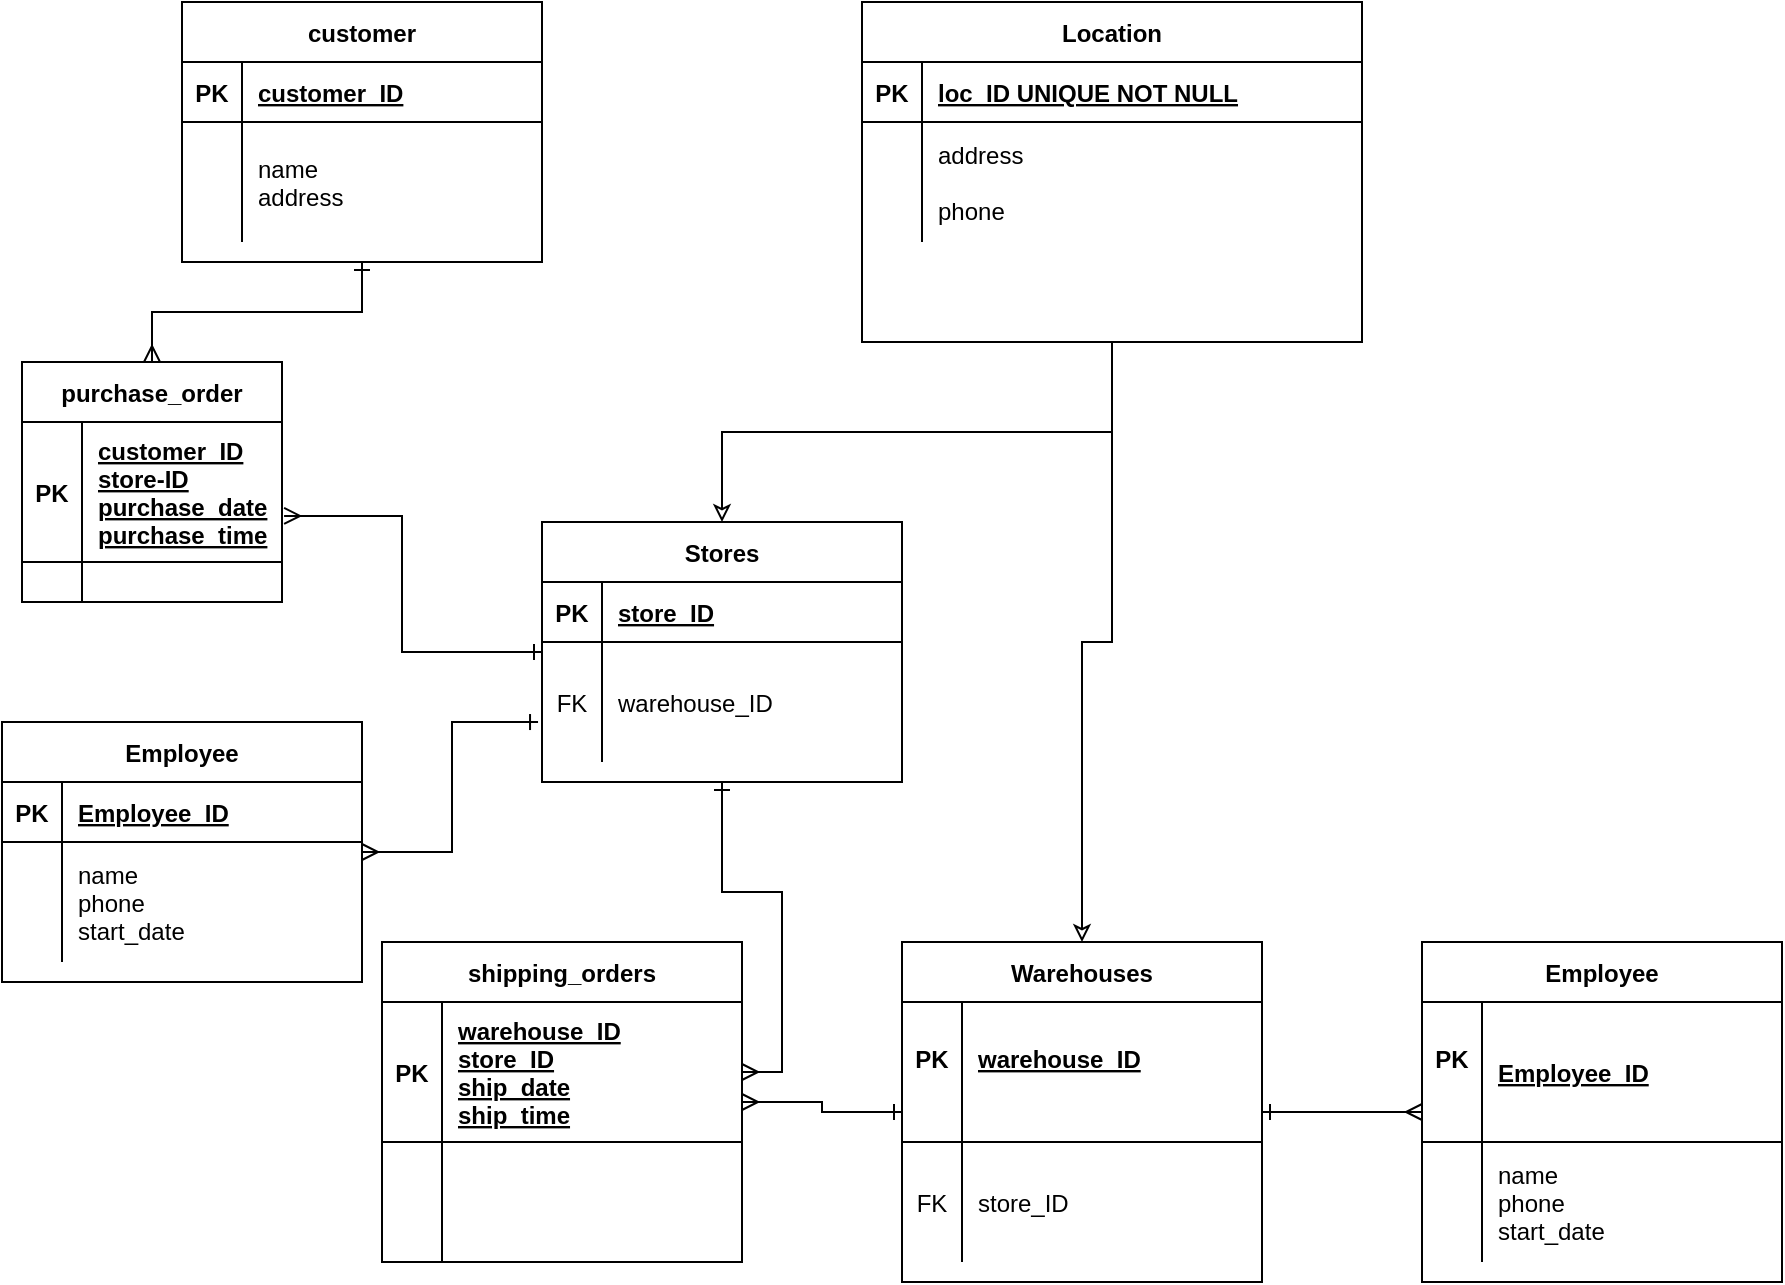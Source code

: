 <mxfile version="16.6.5" type="github">
  <diagram id="R2lEEEUBdFMjLlhIrx00" name="Page-1">
    <mxGraphModel dx="2200" dy="712" grid="1" gridSize="10" guides="1" tooltips="1" connect="1" arrows="1" fold="1" page="1" pageScale="1" pageWidth="850" pageHeight="1100" math="0" shadow="0" extFonts="Permanent Marker^https://fonts.googleapis.com/css?family=Permanent+Marker">
      <root>
        <mxCell id="0" />
        <mxCell id="1" parent="0" />
        <mxCell id="BuCj4m8nh1Ip0YPuUG0B-20" value="" style="edgeStyle=orthogonalEdgeStyle;rounded=0;orthogonalLoop=1;jettySize=auto;html=1;endArrow=classic;endFill=0;" edge="1" parent="1" source="C-vyLk0tnHw3VtMMgP7b-23" target="BuCj4m8nh1Ip0YPuUG0B-13">
          <mxGeometry relative="1" as="geometry" />
        </mxCell>
        <mxCell id="BuCj4m8nh1Ip0YPuUG0B-35" value="" style="edgeStyle=orthogonalEdgeStyle;rounded=0;orthogonalLoop=1;jettySize=auto;html=1;endArrow=classic;endFill=0;" edge="1" parent="1" source="C-vyLk0tnHw3VtMMgP7b-23" target="BuCj4m8nh1Ip0YPuUG0B-28">
          <mxGeometry relative="1" as="geometry" />
        </mxCell>
        <mxCell id="C-vyLk0tnHw3VtMMgP7b-23" value="Location" style="shape=table;startSize=30;container=1;collapsible=1;childLayout=tableLayout;fixedRows=1;rowLines=0;fontStyle=1;align=center;resizeLast=1;" parent="1" vertex="1">
          <mxGeometry x="120" y="110" width="250" height="170" as="geometry" />
        </mxCell>
        <mxCell id="C-vyLk0tnHw3VtMMgP7b-24" value="" style="shape=partialRectangle;collapsible=0;dropTarget=0;pointerEvents=0;fillColor=none;points=[[0,0.5],[1,0.5]];portConstraint=eastwest;top=0;left=0;right=0;bottom=1;" parent="C-vyLk0tnHw3VtMMgP7b-23" vertex="1">
          <mxGeometry y="30" width="250" height="30" as="geometry" />
        </mxCell>
        <mxCell id="C-vyLk0tnHw3VtMMgP7b-25" value="PK" style="shape=partialRectangle;overflow=hidden;connectable=0;fillColor=none;top=0;left=0;bottom=0;right=0;fontStyle=1;" parent="C-vyLk0tnHw3VtMMgP7b-24" vertex="1">
          <mxGeometry width="30" height="30" as="geometry">
            <mxRectangle width="30" height="30" as="alternateBounds" />
          </mxGeometry>
        </mxCell>
        <mxCell id="C-vyLk0tnHw3VtMMgP7b-26" value="loc_ID UNIQUE NOT NULL " style="shape=partialRectangle;overflow=hidden;connectable=0;fillColor=none;top=0;left=0;bottom=0;right=0;align=left;spacingLeft=6;fontStyle=5;" parent="C-vyLk0tnHw3VtMMgP7b-24" vertex="1">
          <mxGeometry x="30" width="220" height="30" as="geometry">
            <mxRectangle width="220" height="30" as="alternateBounds" />
          </mxGeometry>
        </mxCell>
        <mxCell id="C-vyLk0tnHw3VtMMgP7b-27" value="" style="shape=partialRectangle;collapsible=0;dropTarget=0;pointerEvents=0;fillColor=none;points=[[0,0.5],[1,0.5]];portConstraint=eastwest;top=0;left=0;right=0;bottom=0;" parent="C-vyLk0tnHw3VtMMgP7b-23" vertex="1">
          <mxGeometry y="60" width="250" height="60" as="geometry" />
        </mxCell>
        <mxCell id="C-vyLk0tnHw3VtMMgP7b-28" value="" style="shape=partialRectangle;overflow=hidden;connectable=0;fillColor=none;top=0;left=0;bottom=0;right=0;" parent="C-vyLk0tnHw3VtMMgP7b-27" vertex="1">
          <mxGeometry width="30" height="60" as="geometry">
            <mxRectangle width="30" height="60" as="alternateBounds" />
          </mxGeometry>
        </mxCell>
        <mxCell id="C-vyLk0tnHw3VtMMgP7b-29" value="address&#xa;&#xa;phone" style="shape=partialRectangle;overflow=hidden;connectable=0;fillColor=none;top=0;left=0;bottom=0;right=0;align=left;spacingLeft=6;" parent="C-vyLk0tnHw3VtMMgP7b-27" vertex="1">
          <mxGeometry x="30" width="220" height="60" as="geometry">
            <mxRectangle width="220" height="60" as="alternateBounds" />
          </mxGeometry>
        </mxCell>
        <mxCell id="BuCj4m8nh1Ip0YPuUG0B-53" value="" style="edgeStyle=orthogonalEdgeStyle;rounded=0;orthogonalLoop=1;jettySize=auto;html=1;startArrow=ERone;startFill=0;endArrow=ERmany;endFill=0;" edge="1" parent="1" source="BuCj4m8nh1Ip0YPuUG0B-13" target="BuCj4m8nh1Ip0YPuUG0B-44">
          <mxGeometry relative="1" as="geometry" />
        </mxCell>
        <mxCell id="BuCj4m8nh1Ip0YPuUG0B-101" value="" style="edgeStyle=orthogonalEdgeStyle;rounded=0;orthogonalLoop=1;jettySize=auto;html=1;startArrow=ERone;startFill=0;endArrow=ERmany;endFill=0;entryX=1.008;entryY=0.671;entryDx=0;entryDy=0;entryPerimeter=0;" edge="1" parent="1" source="BuCj4m8nh1Ip0YPuUG0B-13" target="BuCj4m8nh1Ip0YPuUG0B-79">
          <mxGeometry relative="1" as="geometry">
            <mxPoint x="-120" y="435" as="targetPoint" />
            <Array as="points">
              <mxPoint x="-110" y="435" />
              <mxPoint x="-110" y="367" />
            </Array>
          </mxGeometry>
        </mxCell>
        <mxCell id="BuCj4m8nh1Ip0YPuUG0B-13" value="Stores" style="shape=table;startSize=30;container=1;collapsible=1;childLayout=tableLayout;fixedRows=1;rowLines=0;fontStyle=1;align=center;resizeLast=1;" vertex="1" parent="1">
          <mxGeometry x="-40" y="370" width="180" height="130" as="geometry" />
        </mxCell>
        <mxCell id="BuCj4m8nh1Ip0YPuUG0B-14" value="" style="shape=partialRectangle;collapsible=0;dropTarget=0;pointerEvents=0;fillColor=none;points=[[0,0.5],[1,0.5]];portConstraint=eastwest;top=0;left=0;right=0;bottom=1;" vertex="1" parent="BuCj4m8nh1Ip0YPuUG0B-13">
          <mxGeometry y="30" width="180" height="30" as="geometry" />
        </mxCell>
        <mxCell id="BuCj4m8nh1Ip0YPuUG0B-15" value="PK" style="shape=partialRectangle;overflow=hidden;connectable=0;fillColor=none;top=0;left=0;bottom=0;right=0;fontStyle=1;" vertex="1" parent="BuCj4m8nh1Ip0YPuUG0B-14">
          <mxGeometry width="30" height="30" as="geometry">
            <mxRectangle width="30" height="30" as="alternateBounds" />
          </mxGeometry>
        </mxCell>
        <mxCell id="BuCj4m8nh1Ip0YPuUG0B-16" value="store_ID" style="shape=partialRectangle;overflow=hidden;connectable=0;fillColor=none;top=0;left=0;bottom=0;right=0;align=left;spacingLeft=6;fontStyle=5;" vertex="1" parent="BuCj4m8nh1Ip0YPuUG0B-14">
          <mxGeometry x="30" width="150" height="30" as="geometry">
            <mxRectangle width="150" height="30" as="alternateBounds" />
          </mxGeometry>
        </mxCell>
        <mxCell id="BuCj4m8nh1Ip0YPuUG0B-17" value="" style="shape=partialRectangle;collapsible=0;dropTarget=0;pointerEvents=0;fillColor=none;points=[[0,0.5],[1,0.5]];portConstraint=eastwest;top=0;left=0;right=0;bottom=0;" vertex="1" parent="BuCj4m8nh1Ip0YPuUG0B-13">
          <mxGeometry y="60" width="180" height="60" as="geometry" />
        </mxCell>
        <mxCell id="BuCj4m8nh1Ip0YPuUG0B-18" value="FK" style="shape=partialRectangle;overflow=hidden;connectable=0;fillColor=none;top=0;left=0;bottom=0;right=0;" vertex="1" parent="BuCj4m8nh1Ip0YPuUG0B-17">
          <mxGeometry width="30" height="60" as="geometry">
            <mxRectangle width="30" height="60" as="alternateBounds" />
          </mxGeometry>
        </mxCell>
        <mxCell id="BuCj4m8nh1Ip0YPuUG0B-19" value="warehouse_ID" style="shape=partialRectangle;overflow=hidden;connectable=0;fillColor=none;top=0;left=0;bottom=0;right=0;align=left;spacingLeft=6;" vertex="1" parent="BuCj4m8nh1Ip0YPuUG0B-17">
          <mxGeometry x="30" width="150" height="60" as="geometry">
            <mxRectangle width="150" height="60" as="alternateBounds" />
          </mxGeometry>
        </mxCell>
        <mxCell id="BuCj4m8nh1Ip0YPuUG0B-50" value="" style="edgeStyle=orthogonalEdgeStyle;rounded=0;orthogonalLoop=1;jettySize=auto;html=1;startArrow=ERone;startFill=0;endArrow=ERmany;endFill=0;" edge="1" parent="1" source="BuCj4m8nh1Ip0YPuUG0B-28" target="BuCj4m8nh1Ip0YPuUG0B-43">
          <mxGeometry relative="1" as="geometry" />
        </mxCell>
        <mxCell id="BuCj4m8nh1Ip0YPuUG0B-61" value="" style="edgeStyle=orthogonalEdgeStyle;rounded=0;orthogonalLoop=1;jettySize=auto;html=1;startArrow=ERone;startFill=0;endArrow=ERmany;endFill=0;" edge="1" parent="1" source="BuCj4m8nh1Ip0YPuUG0B-28" target="BuCj4m8nh1Ip0YPuUG0B-54">
          <mxGeometry relative="1" as="geometry" />
        </mxCell>
        <mxCell id="BuCj4m8nh1Ip0YPuUG0B-28" value="Warehouses" style="shape=table;startSize=30;container=1;collapsible=1;childLayout=tableLayout;fixedRows=1;rowLines=0;fontStyle=1;align=center;resizeLast=1;" vertex="1" parent="1">
          <mxGeometry x="140" y="580" width="180" height="170" as="geometry" />
        </mxCell>
        <mxCell id="BuCj4m8nh1Ip0YPuUG0B-29" value="" style="shape=partialRectangle;collapsible=0;dropTarget=0;pointerEvents=0;fillColor=none;points=[[0,0.5],[1,0.5]];portConstraint=eastwest;top=0;left=0;right=0;bottom=1;" vertex="1" parent="BuCj4m8nh1Ip0YPuUG0B-28">
          <mxGeometry y="30" width="180" height="70" as="geometry" />
        </mxCell>
        <mxCell id="BuCj4m8nh1Ip0YPuUG0B-30" value="PK&#xa;" style="shape=partialRectangle;overflow=hidden;connectable=0;fillColor=none;top=0;left=0;bottom=0;right=0;fontStyle=1;" vertex="1" parent="BuCj4m8nh1Ip0YPuUG0B-29">
          <mxGeometry width="30" height="70" as="geometry">
            <mxRectangle width="30" height="70" as="alternateBounds" />
          </mxGeometry>
        </mxCell>
        <mxCell id="BuCj4m8nh1Ip0YPuUG0B-31" value="warehouse_ID&#xa;" style="shape=partialRectangle;overflow=hidden;connectable=0;fillColor=none;top=0;left=0;bottom=0;right=0;align=left;spacingLeft=6;fontStyle=5;" vertex="1" parent="BuCj4m8nh1Ip0YPuUG0B-29">
          <mxGeometry x="30" width="150" height="70" as="geometry">
            <mxRectangle width="150" height="70" as="alternateBounds" />
          </mxGeometry>
        </mxCell>
        <mxCell id="BuCj4m8nh1Ip0YPuUG0B-32" value="" style="shape=partialRectangle;collapsible=0;dropTarget=0;pointerEvents=0;fillColor=none;points=[[0,0.5],[1,0.5]];portConstraint=eastwest;top=0;left=0;right=0;bottom=0;" vertex="1" parent="BuCj4m8nh1Ip0YPuUG0B-28">
          <mxGeometry y="100" width="180" height="60" as="geometry" />
        </mxCell>
        <mxCell id="BuCj4m8nh1Ip0YPuUG0B-33" value="FK" style="shape=partialRectangle;overflow=hidden;connectable=0;fillColor=none;top=0;left=0;bottom=0;right=0;" vertex="1" parent="BuCj4m8nh1Ip0YPuUG0B-32">
          <mxGeometry width="30" height="60" as="geometry">
            <mxRectangle width="30" height="60" as="alternateBounds" />
          </mxGeometry>
        </mxCell>
        <mxCell id="BuCj4m8nh1Ip0YPuUG0B-34" value="store_ID" style="shape=partialRectangle;overflow=hidden;connectable=0;fillColor=none;top=0;left=0;bottom=0;right=0;align=left;spacingLeft=6;" vertex="1" parent="BuCj4m8nh1Ip0YPuUG0B-32">
          <mxGeometry x="30" width="150" height="60" as="geometry">
            <mxRectangle width="150" height="60" as="alternateBounds" />
          </mxGeometry>
        </mxCell>
        <mxCell id="BuCj4m8nh1Ip0YPuUG0B-43" value="shipping_orders" style="shape=table;startSize=30;container=1;collapsible=1;childLayout=tableLayout;fixedRows=1;rowLines=0;fontStyle=1;align=center;resizeLast=1;" vertex="1" parent="1">
          <mxGeometry x="-120" y="580" width="180" height="160" as="geometry">
            <mxRectangle x="-120" y="580" width="130" height="30" as="alternateBounds" />
          </mxGeometry>
        </mxCell>
        <mxCell id="BuCj4m8nh1Ip0YPuUG0B-44" value="" style="shape=partialRectangle;collapsible=0;dropTarget=0;pointerEvents=0;fillColor=none;points=[[0,0.5],[1,0.5]];portConstraint=eastwest;top=0;left=0;right=0;bottom=1;" vertex="1" parent="BuCj4m8nh1Ip0YPuUG0B-43">
          <mxGeometry y="30" width="180" height="70" as="geometry" />
        </mxCell>
        <mxCell id="BuCj4m8nh1Ip0YPuUG0B-45" value="PK" style="shape=partialRectangle;overflow=hidden;connectable=0;fillColor=none;top=0;left=0;bottom=0;right=0;fontStyle=1;" vertex="1" parent="BuCj4m8nh1Ip0YPuUG0B-44">
          <mxGeometry width="30" height="70" as="geometry">
            <mxRectangle width="30" height="70" as="alternateBounds" />
          </mxGeometry>
        </mxCell>
        <mxCell id="BuCj4m8nh1Ip0YPuUG0B-46" value="warehouse_ID&#xa;store_ID&#xa;ship_date&#xa;ship_time" style="shape=partialRectangle;overflow=hidden;connectable=0;fillColor=none;top=0;left=0;bottom=0;right=0;align=left;spacingLeft=6;fontStyle=5;" vertex="1" parent="BuCj4m8nh1Ip0YPuUG0B-44">
          <mxGeometry x="30" width="150" height="70" as="geometry">
            <mxRectangle width="150" height="70" as="alternateBounds" />
          </mxGeometry>
        </mxCell>
        <mxCell id="BuCj4m8nh1Ip0YPuUG0B-47" value="" style="shape=partialRectangle;collapsible=0;dropTarget=0;pointerEvents=0;fillColor=none;points=[[0,0.5],[1,0.5]];portConstraint=eastwest;top=0;left=0;right=0;bottom=0;" vertex="1" parent="BuCj4m8nh1Ip0YPuUG0B-43">
          <mxGeometry y="100" width="180" height="60" as="geometry" />
        </mxCell>
        <mxCell id="BuCj4m8nh1Ip0YPuUG0B-48" value="" style="shape=partialRectangle;overflow=hidden;connectable=0;fillColor=none;top=0;left=0;bottom=0;right=0;" vertex="1" parent="BuCj4m8nh1Ip0YPuUG0B-47">
          <mxGeometry width="30" height="60" as="geometry">
            <mxRectangle width="30" height="60" as="alternateBounds" />
          </mxGeometry>
        </mxCell>
        <mxCell id="BuCj4m8nh1Ip0YPuUG0B-49" value="" style="shape=partialRectangle;overflow=hidden;connectable=0;fillColor=none;top=0;left=0;bottom=0;right=0;align=left;spacingLeft=6;" vertex="1" parent="BuCj4m8nh1Ip0YPuUG0B-47">
          <mxGeometry x="30" width="150" height="60" as="geometry">
            <mxRectangle width="150" height="60" as="alternateBounds" />
          </mxGeometry>
        </mxCell>
        <mxCell id="BuCj4m8nh1Ip0YPuUG0B-54" value="Employee" style="shape=table;startSize=30;container=1;collapsible=1;childLayout=tableLayout;fixedRows=1;rowLines=0;fontStyle=1;align=center;resizeLast=1;" vertex="1" parent="1">
          <mxGeometry x="400" y="580" width="180" height="170" as="geometry" />
        </mxCell>
        <mxCell id="BuCj4m8nh1Ip0YPuUG0B-55" value="" style="shape=partialRectangle;collapsible=0;dropTarget=0;pointerEvents=0;fillColor=none;points=[[0,0.5],[1,0.5]];portConstraint=eastwest;top=0;left=0;right=0;bottom=1;" vertex="1" parent="BuCj4m8nh1Ip0YPuUG0B-54">
          <mxGeometry y="30" width="180" height="70" as="geometry" />
        </mxCell>
        <mxCell id="BuCj4m8nh1Ip0YPuUG0B-56" value="PK&#xa;" style="shape=partialRectangle;overflow=hidden;connectable=0;fillColor=none;top=0;left=0;bottom=0;right=0;fontStyle=1;" vertex="1" parent="BuCj4m8nh1Ip0YPuUG0B-55">
          <mxGeometry width="30" height="70" as="geometry">
            <mxRectangle width="30" height="70" as="alternateBounds" />
          </mxGeometry>
        </mxCell>
        <mxCell id="BuCj4m8nh1Ip0YPuUG0B-57" value="Employee_ID" style="shape=partialRectangle;overflow=hidden;connectable=0;fillColor=none;top=0;left=0;bottom=0;right=0;align=left;spacingLeft=6;fontStyle=5;" vertex="1" parent="BuCj4m8nh1Ip0YPuUG0B-55">
          <mxGeometry x="30" width="150" height="70" as="geometry">
            <mxRectangle width="150" height="70" as="alternateBounds" />
          </mxGeometry>
        </mxCell>
        <mxCell id="BuCj4m8nh1Ip0YPuUG0B-58" value="" style="shape=partialRectangle;collapsible=0;dropTarget=0;pointerEvents=0;fillColor=none;points=[[0,0.5],[1,0.5]];portConstraint=eastwest;top=0;left=0;right=0;bottom=0;" vertex="1" parent="BuCj4m8nh1Ip0YPuUG0B-54">
          <mxGeometry y="100" width="180" height="60" as="geometry" />
        </mxCell>
        <mxCell id="BuCj4m8nh1Ip0YPuUG0B-59" value="" style="shape=partialRectangle;overflow=hidden;connectable=0;fillColor=none;top=0;left=0;bottom=0;right=0;" vertex="1" parent="BuCj4m8nh1Ip0YPuUG0B-58">
          <mxGeometry width="30" height="60" as="geometry">
            <mxRectangle width="30" height="60" as="alternateBounds" />
          </mxGeometry>
        </mxCell>
        <mxCell id="BuCj4m8nh1Ip0YPuUG0B-60" value="name &#xa;phone &#xa;start_date" style="shape=partialRectangle;overflow=hidden;connectable=0;fillColor=none;top=0;left=0;bottom=0;right=0;align=left;spacingLeft=6;" vertex="1" parent="BuCj4m8nh1Ip0YPuUG0B-58">
          <mxGeometry x="30" width="150" height="60" as="geometry">
            <mxRectangle width="150" height="60" as="alternateBounds" />
          </mxGeometry>
        </mxCell>
        <mxCell id="BuCj4m8nh1Ip0YPuUG0B-109" value="" style="edgeStyle=orthogonalEdgeStyle;rounded=0;orthogonalLoop=1;jettySize=auto;html=1;startArrow=ERmany;startFill=0;endArrow=ERone;endFill=0;entryX=-0.011;entryY=0.667;entryDx=0;entryDy=0;entryPerimeter=0;" edge="1" parent="1" source="BuCj4m8nh1Ip0YPuUG0B-62" target="BuCj4m8nh1Ip0YPuUG0B-17">
          <mxGeometry relative="1" as="geometry">
            <mxPoint x="-50" y="460" as="targetPoint" />
          </mxGeometry>
        </mxCell>
        <mxCell id="BuCj4m8nh1Ip0YPuUG0B-62" value="Employee" style="shape=table;startSize=30;container=1;collapsible=1;childLayout=tableLayout;fixedRows=1;rowLines=0;fontStyle=1;align=center;resizeLast=1;" vertex="1" parent="1">
          <mxGeometry x="-310" y="470" width="180" height="130" as="geometry" />
        </mxCell>
        <mxCell id="BuCj4m8nh1Ip0YPuUG0B-63" value="" style="shape=partialRectangle;collapsible=0;dropTarget=0;pointerEvents=0;fillColor=none;points=[[0,0.5],[1,0.5]];portConstraint=eastwest;top=0;left=0;right=0;bottom=1;" vertex="1" parent="BuCj4m8nh1Ip0YPuUG0B-62">
          <mxGeometry y="30" width="180" height="30" as="geometry" />
        </mxCell>
        <mxCell id="BuCj4m8nh1Ip0YPuUG0B-64" value="PK" style="shape=partialRectangle;overflow=hidden;connectable=0;fillColor=none;top=0;left=0;bottom=0;right=0;fontStyle=1;" vertex="1" parent="BuCj4m8nh1Ip0YPuUG0B-63">
          <mxGeometry width="30" height="30" as="geometry">
            <mxRectangle width="30" height="30" as="alternateBounds" />
          </mxGeometry>
        </mxCell>
        <mxCell id="BuCj4m8nh1Ip0YPuUG0B-65" value="Employee_ID" style="shape=partialRectangle;overflow=hidden;connectable=0;fillColor=none;top=0;left=0;bottom=0;right=0;align=left;spacingLeft=6;fontStyle=5;" vertex="1" parent="BuCj4m8nh1Ip0YPuUG0B-63">
          <mxGeometry x="30" width="150" height="30" as="geometry">
            <mxRectangle width="150" height="30" as="alternateBounds" />
          </mxGeometry>
        </mxCell>
        <mxCell id="BuCj4m8nh1Ip0YPuUG0B-66" value="" style="shape=partialRectangle;collapsible=0;dropTarget=0;pointerEvents=0;fillColor=none;points=[[0,0.5],[1,0.5]];portConstraint=eastwest;top=0;left=0;right=0;bottom=0;" vertex="1" parent="BuCj4m8nh1Ip0YPuUG0B-62">
          <mxGeometry y="60" width="180" height="60" as="geometry" />
        </mxCell>
        <mxCell id="BuCj4m8nh1Ip0YPuUG0B-67" value="" style="shape=partialRectangle;overflow=hidden;connectable=0;fillColor=none;top=0;left=0;bottom=0;right=0;" vertex="1" parent="BuCj4m8nh1Ip0YPuUG0B-66">
          <mxGeometry width="30" height="60" as="geometry">
            <mxRectangle width="30" height="60" as="alternateBounds" />
          </mxGeometry>
        </mxCell>
        <mxCell id="BuCj4m8nh1Ip0YPuUG0B-68" value="name&#xa;phone &#xa;start_date" style="shape=partialRectangle;overflow=hidden;connectable=0;fillColor=none;top=0;left=0;bottom=0;right=0;align=left;spacingLeft=6;" vertex="1" parent="BuCj4m8nh1Ip0YPuUG0B-66">
          <mxGeometry x="30" width="150" height="60" as="geometry">
            <mxRectangle width="150" height="60" as="alternateBounds" />
          </mxGeometry>
        </mxCell>
        <mxCell id="BuCj4m8nh1Ip0YPuUG0B-85" value="" style="edgeStyle=orthogonalEdgeStyle;rounded=0;orthogonalLoop=1;jettySize=auto;html=1;startArrow=ERone;startFill=0;endArrow=ERmany;endFill=0;" edge="1" parent="1" source="BuCj4m8nh1Ip0YPuUG0B-70" target="BuCj4m8nh1Ip0YPuUG0B-78">
          <mxGeometry relative="1" as="geometry" />
        </mxCell>
        <mxCell id="BuCj4m8nh1Ip0YPuUG0B-70" value="customer" style="shape=table;startSize=30;container=1;collapsible=1;childLayout=tableLayout;fixedRows=1;rowLines=0;fontStyle=1;align=center;resizeLast=1;" vertex="1" parent="1">
          <mxGeometry x="-220" y="110" width="180" height="130" as="geometry" />
        </mxCell>
        <mxCell id="BuCj4m8nh1Ip0YPuUG0B-71" value="" style="shape=partialRectangle;collapsible=0;dropTarget=0;pointerEvents=0;fillColor=none;points=[[0,0.5],[1,0.5]];portConstraint=eastwest;top=0;left=0;right=0;bottom=1;" vertex="1" parent="BuCj4m8nh1Ip0YPuUG0B-70">
          <mxGeometry y="30" width="180" height="30" as="geometry" />
        </mxCell>
        <mxCell id="BuCj4m8nh1Ip0YPuUG0B-72" value="PK" style="shape=partialRectangle;overflow=hidden;connectable=0;fillColor=none;top=0;left=0;bottom=0;right=0;fontStyle=1;" vertex="1" parent="BuCj4m8nh1Ip0YPuUG0B-71">
          <mxGeometry width="30" height="30" as="geometry">
            <mxRectangle width="30" height="30" as="alternateBounds" />
          </mxGeometry>
        </mxCell>
        <mxCell id="BuCj4m8nh1Ip0YPuUG0B-73" value="customer_ID" style="shape=partialRectangle;overflow=hidden;connectable=0;fillColor=none;top=0;left=0;bottom=0;right=0;align=left;spacingLeft=6;fontStyle=5;" vertex="1" parent="BuCj4m8nh1Ip0YPuUG0B-71">
          <mxGeometry x="30" width="150" height="30" as="geometry">
            <mxRectangle width="150" height="30" as="alternateBounds" />
          </mxGeometry>
        </mxCell>
        <mxCell id="BuCj4m8nh1Ip0YPuUG0B-74" value="" style="shape=partialRectangle;collapsible=0;dropTarget=0;pointerEvents=0;fillColor=none;points=[[0,0.5],[1,0.5]];portConstraint=eastwest;top=0;left=0;right=0;bottom=0;" vertex="1" parent="BuCj4m8nh1Ip0YPuUG0B-70">
          <mxGeometry y="60" width="180" height="60" as="geometry" />
        </mxCell>
        <mxCell id="BuCj4m8nh1Ip0YPuUG0B-75" value="" style="shape=partialRectangle;overflow=hidden;connectable=0;fillColor=none;top=0;left=0;bottom=0;right=0;" vertex="1" parent="BuCj4m8nh1Ip0YPuUG0B-74">
          <mxGeometry width="30" height="60" as="geometry">
            <mxRectangle width="30" height="60" as="alternateBounds" />
          </mxGeometry>
        </mxCell>
        <mxCell id="BuCj4m8nh1Ip0YPuUG0B-76" value="name &#xa;address" style="shape=partialRectangle;overflow=hidden;connectable=0;fillColor=none;top=0;left=0;bottom=0;right=0;align=left;spacingLeft=6;" vertex="1" parent="BuCj4m8nh1Ip0YPuUG0B-74">
          <mxGeometry x="30" width="150" height="60" as="geometry">
            <mxRectangle width="150" height="60" as="alternateBounds" />
          </mxGeometry>
        </mxCell>
        <mxCell id="BuCj4m8nh1Ip0YPuUG0B-78" value="purchase_order" style="shape=table;startSize=30;container=1;collapsible=1;childLayout=tableLayout;fixedRows=1;rowLines=0;fontStyle=1;align=center;resizeLast=1;" vertex="1" parent="1">
          <mxGeometry x="-300" y="290" width="130" height="120" as="geometry" />
        </mxCell>
        <mxCell id="BuCj4m8nh1Ip0YPuUG0B-79" value="" style="shape=partialRectangle;collapsible=0;dropTarget=0;pointerEvents=0;fillColor=none;points=[[0,0.5],[1,0.5]];portConstraint=eastwest;top=0;left=0;right=0;bottom=1;" vertex="1" parent="BuCj4m8nh1Ip0YPuUG0B-78">
          <mxGeometry y="30" width="130" height="70" as="geometry" />
        </mxCell>
        <mxCell id="BuCj4m8nh1Ip0YPuUG0B-80" value="PK" style="shape=partialRectangle;overflow=hidden;connectable=0;fillColor=none;top=0;left=0;bottom=0;right=0;fontStyle=1;" vertex="1" parent="BuCj4m8nh1Ip0YPuUG0B-79">
          <mxGeometry width="30" height="70" as="geometry">
            <mxRectangle width="30" height="70" as="alternateBounds" />
          </mxGeometry>
        </mxCell>
        <mxCell id="BuCj4m8nh1Ip0YPuUG0B-81" value="customer_ID&#xa;store-ID&#xa;purchase_date&#xa;purchase_time" style="shape=partialRectangle;overflow=hidden;connectable=0;fillColor=none;top=0;left=0;bottom=0;right=0;align=left;spacingLeft=6;fontStyle=5;" vertex="1" parent="BuCj4m8nh1Ip0YPuUG0B-79">
          <mxGeometry x="30" width="100" height="70" as="geometry">
            <mxRectangle width="100" height="70" as="alternateBounds" />
          </mxGeometry>
        </mxCell>
        <mxCell id="BuCj4m8nh1Ip0YPuUG0B-82" value="" style="shape=partialRectangle;collapsible=0;dropTarget=0;pointerEvents=0;fillColor=none;points=[[0,0.5],[1,0.5]];portConstraint=eastwest;top=0;left=0;right=0;bottom=0;" vertex="1" parent="BuCj4m8nh1Ip0YPuUG0B-78">
          <mxGeometry y="100" width="130" height="20" as="geometry" />
        </mxCell>
        <mxCell id="BuCj4m8nh1Ip0YPuUG0B-83" value="" style="shape=partialRectangle;overflow=hidden;connectable=0;fillColor=none;top=0;left=0;bottom=0;right=0;" vertex="1" parent="BuCj4m8nh1Ip0YPuUG0B-82">
          <mxGeometry width="30" height="20" as="geometry">
            <mxRectangle width="30" height="20" as="alternateBounds" />
          </mxGeometry>
        </mxCell>
        <mxCell id="BuCj4m8nh1Ip0YPuUG0B-84" value="" style="shape=partialRectangle;overflow=hidden;connectable=0;fillColor=none;top=0;left=0;bottom=0;right=0;align=left;spacingLeft=6;" vertex="1" parent="BuCj4m8nh1Ip0YPuUG0B-82">
          <mxGeometry x="30" width="100" height="20" as="geometry">
            <mxRectangle width="100" height="20" as="alternateBounds" />
          </mxGeometry>
        </mxCell>
      </root>
    </mxGraphModel>
  </diagram>
</mxfile>
